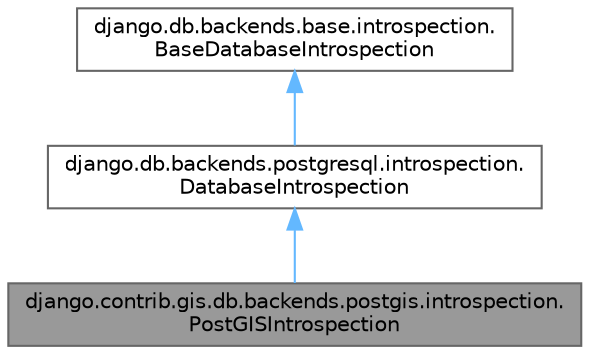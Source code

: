 digraph "django.contrib.gis.db.backends.postgis.introspection.PostGISIntrospection"
{
 // LATEX_PDF_SIZE
  bgcolor="transparent";
  edge [fontname=Helvetica,fontsize=10,labelfontname=Helvetica,labelfontsize=10];
  node [fontname=Helvetica,fontsize=10,shape=box,height=0.2,width=0.4];
  Node1 [id="Node000001",label="django.contrib.gis.db.backends.postgis.introspection.\lPostGISIntrospection",height=0.2,width=0.4,color="gray40", fillcolor="grey60", style="filled", fontcolor="black",tooltip=" "];
  Node2 -> Node1 [id="edge3_Node000001_Node000002",dir="back",color="steelblue1",style="solid",tooltip=" "];
  Node2 [id="Node000002",label="django.db.backends.postgresql.introspection.\lDatabaseIntrospection",height=0.2,width=0.4,color="gray40", fillcolor="white", style="filled",URL="$classdjango_1_1db_1_1backends_1_1postgresql_1_1introspection_1_1DatabaseIntrospection.html",tooltip=" "];
  Node3 -> Node2 [id="edge4_Node000002_Node000003",dir="back",color="steelblue1",style="solid",tooltip=" "];
  Node3 [id="Node000003",label="django.db.backends.base.introspection.\lBaseDatabaseIntrospection",height=0.2,width=0.4,color="gray40", fillcolor="white", style="filled",URL="$classdjango_1_1db_1_1backends_1_1base_1_1introspection_1_1BaseDatabaseIntrospection.html",tooltip=" "];
}
